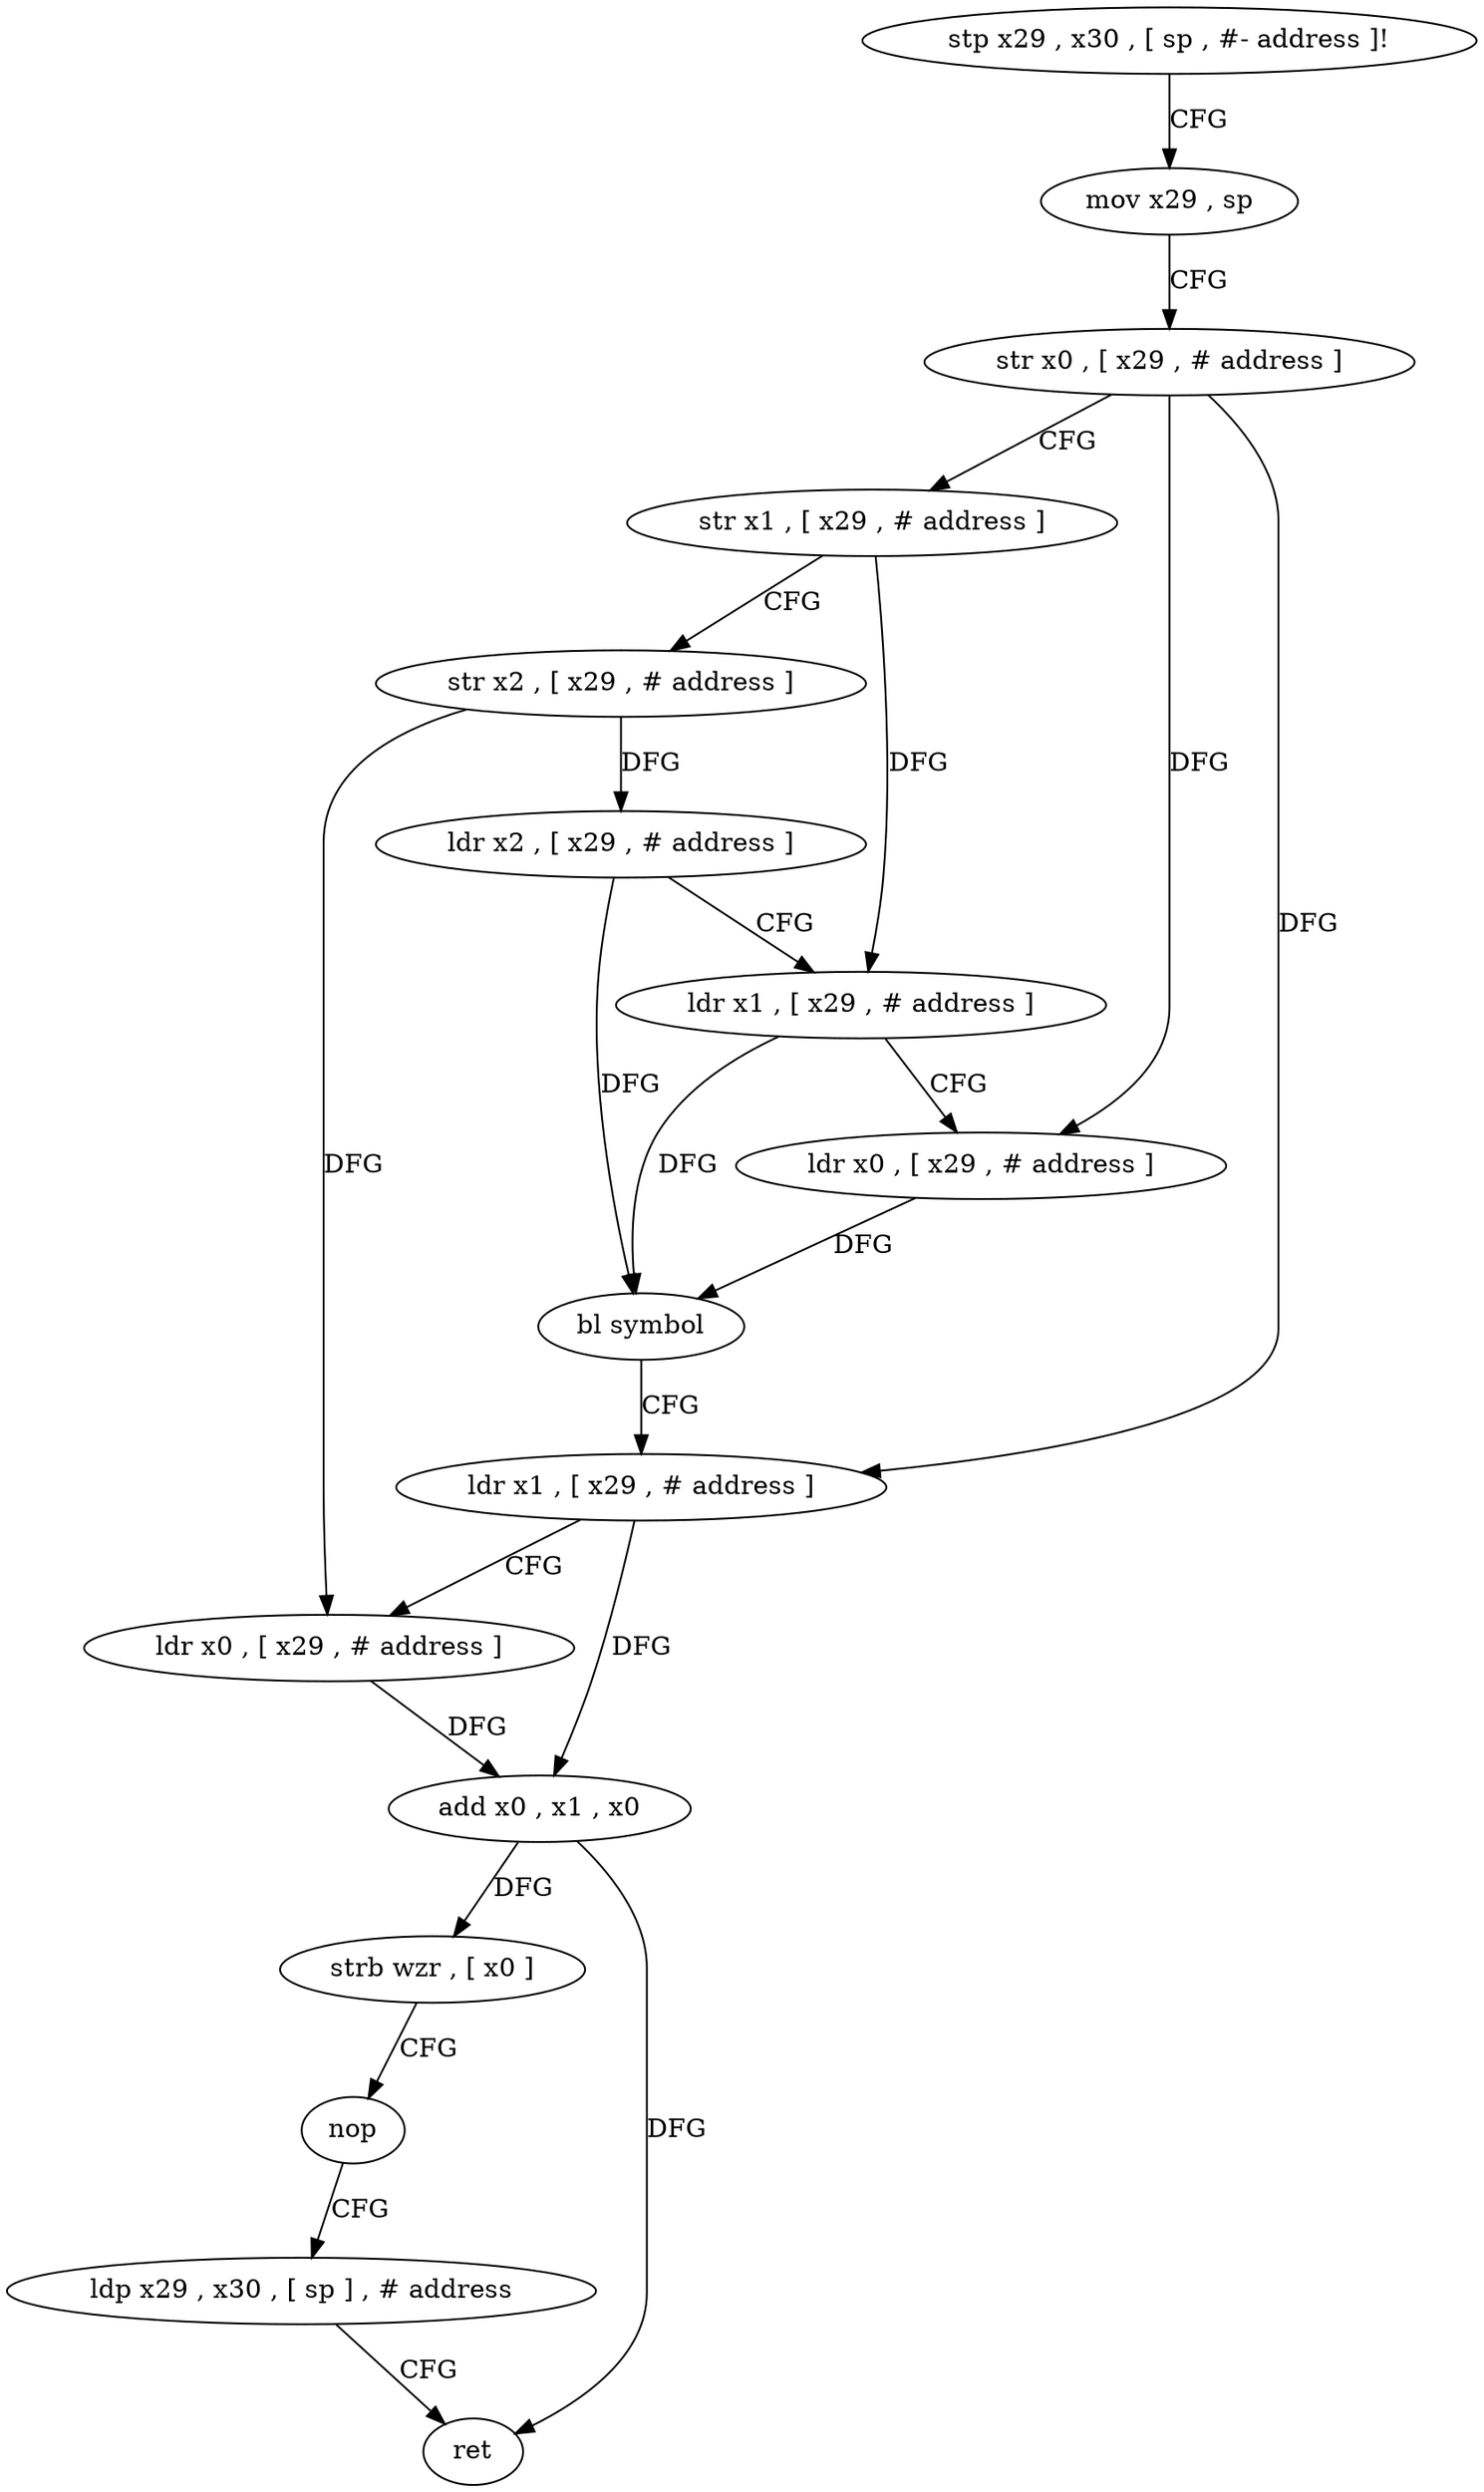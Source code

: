 digraph "func" {
"4483380" [label = "stp x29 , x30 , [ sp , #- address ]!" ]
"4483384" [label = "mov x29 , sp" ]
"4483388" [label = "str x0 , [ x29 , # address ]" ]
"4483392" [label = "str x1 , [ x29 , # address ]" ]
"4483396" [label = "str x2 , [ x29 , # address ]" ]
"4483400" [label = "ldr x2 , [ x29 , # address ]" ]
"4483404" [label = "ldr x1 , [ x29 , # address ]" ]
"4483408" [label = "ldr x0 , [ x29 , # address ]" ]
"4483412" [label = "bl symbol" ]
"4483416" [label = "ldr x1 , [ x29 , # address ]" ]
"4483420" [label = "ldr x0 , [ x29 , # address ]" ]
"4483424" [label = "add x0 , x1 , x0" ]
"4483428" [label = "strb wzr , [ x0 ]" ]
"4483432" [label = "nop" ]
"4483436" [label = "ldp x29 , x30 , [ sp ] , # address" ]
"4483440" [label = "ret" ]
"4483380" -> "4483384" [ label = "CFG" ]
"4483384" -> "4483388" [ label = "CFG" ]
"4483388" -> "4483392" [ label = "CFG" ]
"4483388" -> "4483408" [ label = "DFG" ]
"4483388" -> "4483416" [ label = "DFG" ]
"4483392" -> "4483396" [ label = "CFG" ]
"4483392" -> "4483404" [ label = "DFG" ]
"4483396" -> "4483400" [ label = "DFG" ]
"4483396" -> "4483420" [ label = "DFG" ]
"4483400" -> "4483404" [ label = "CFG" ]
"4483400" -> "4483412" [ label = "DFG" ]
"4483404" -> "4483408" [ label = "CFG" ]
"4483404" -> "4483412" [ label = "DFG" ]
"4483408" -> "4483412" [ label = "DFG" ]
"4483412" -> "4483416" [ label = "CFG" ]
"4483416" -> "4483420" [ label = "CFG" ]
"4483416" -> "4483424" [ label = "DFG" ]
"4483420" -> "4483424" [ label = "DFG" ]
"4483424" -> "4483428" [ label = "DFG" ]
"4483424" -> "4483440" [ label = "DFG" ]
"4483428" -> "4483432" [ label = "CFG" ]
"4483432" -> "4483436" [ label = "CFG" ]
"4483436" -> "4483440" [ label = "CFG" ]
}
